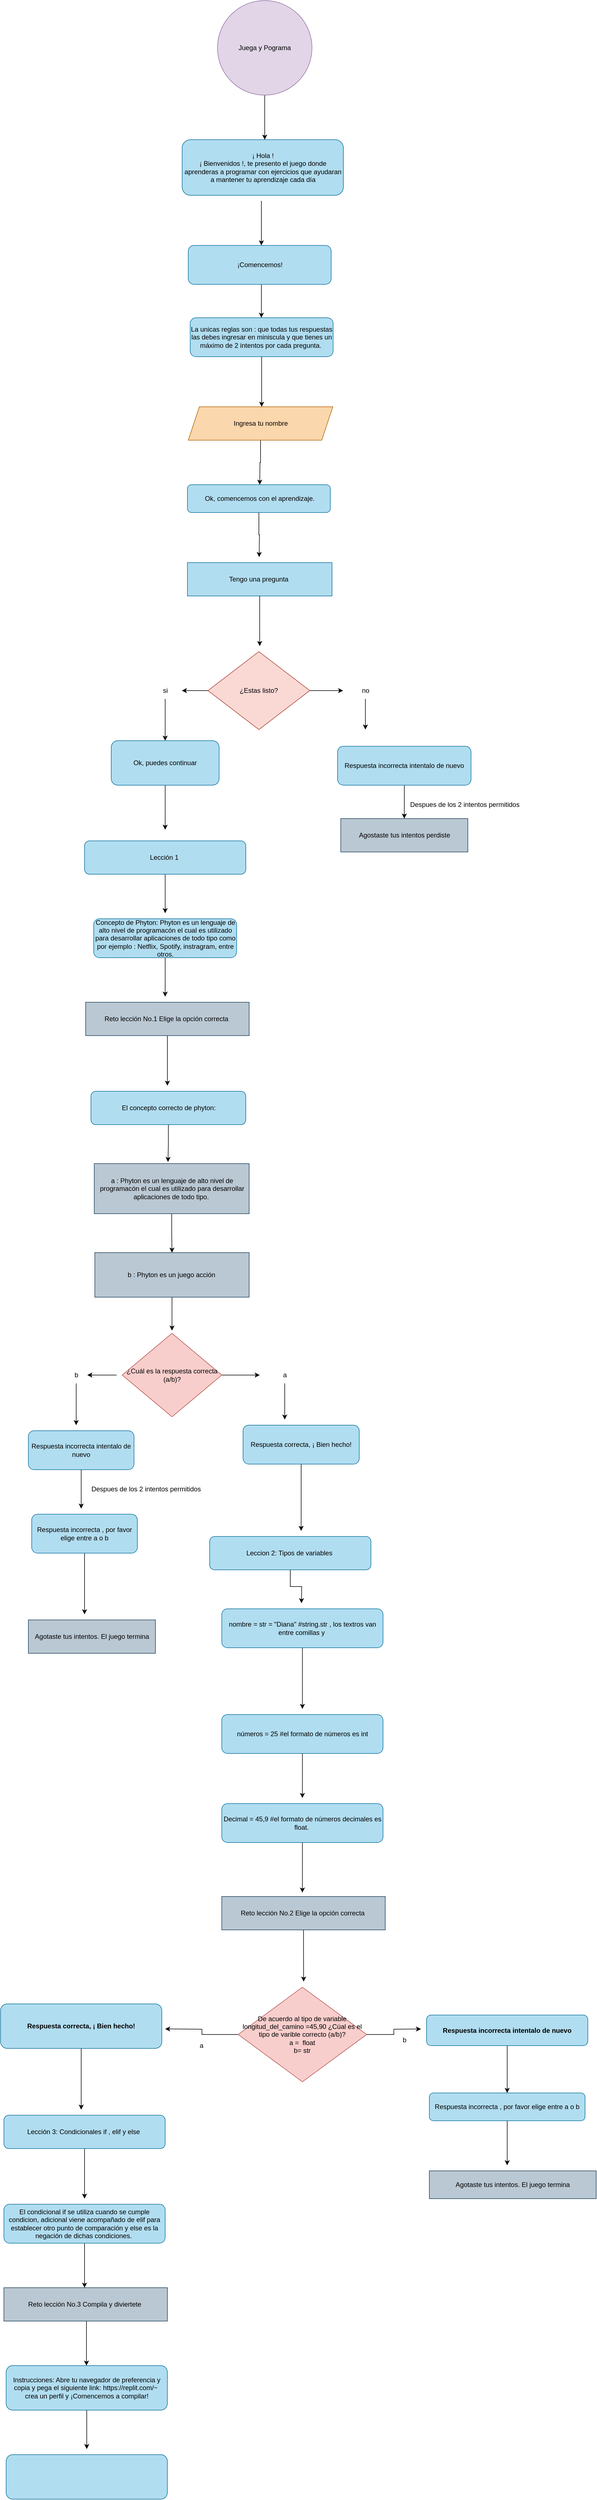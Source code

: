 <mxfile version="21.7.5" type="github">
  <diagram name="Página-1" id="wZ6IoTYDzUvtT-8nd7Mi">
    <mxGraphModel dx="1707" dy="470" grid="1" gridSize="10" guides="1" tooltips="1" connect="1" arrows="1" fold="1" page="1" pageScale="1" pageWidth="827" pageHeight="1169" math="0" shadow="0">
      <root>
        <mxCell id="0" />
        <mxCell id="1" parent="0" />
        <mxCell id="Ye6Lir1v8M7o-369fLMi-2" style="edgeStyle=orthogonalEdgeStyle;rounded=0;orthogonalLoop=1;jettySize=auto;html=1;" parent="1" source="Ye6Lir1v8M7o-369fLMi-1" edge="1">
          <mxGeometry relative="1" as="geometry">
            <mxPoint x="419" y="290" as="targetPoint" />
          </mxGeometry>
        </mxCell>
        <mxCell id="Ye6Lir1v8M7o-369fLMi-1" value="Juega y Pograma" style="ellipse;whiteSpace=wrap;html=1;aspect=fixed;fillColor=#e1d5e7;strokeColor=#9673a6;" parent="1" vertex="1">
          <mxGeometry x="334" y="40" width="170" height="170" as="geometry" />
        </mxCell>
        <mxCell id="Ye6Lir1v8M7o-369fLMi-4" style="edgeStyle=orthogonalEdgeStyle;rounded=0;orthogonalLoop=1;jettySize=auto;html=1;" parent="1" edge="1">
          <mxGeometry relative="1" as="geometry">
            <mxPoint x="413" y="480" as="targetPoint" />
            <mxPoint x="413" y="400" as="sourcePoint" />
          </mxGeometry>
        </mxCell>
        <mxCell id="Ye6Lir1v8M7o-369fLMi-6" style="edgeStyle=orthogonalEdgeStyle;rounded=0;orthogonalLoop=1;jettySize=auto;html=1;" parent="1" edge="1">
          <mxGeometry relative="1" as="geometry">
            <mxPoint x="413" y="610" as="targetPoint" />
            <mxPoint x="413" y="550" as="sourcePoint" />
          </mxGeometry>
        </mxCell>
        <mxCell id="Ye6Lir1v8M7o-369fLMi-58" style="edgeStyle=orthogonalEdgeStyle;rounded=0;orthogonalLoop=1;jettySize=auto;html=1;" parent="1" source="Ye6Lir1v8M7o-369fLMi-7" edge="1">
          <mxGeometry relative="1" as="geometry">
            <mxPoint x="410" y="910" as="targetPoint" />
          </mxGeometry>
        </mxCell>
        <mxCell id="Ye6Lir1v8M7o-369fLMi-7" value="Ingresa tu nombre" style="shape=parallelogram;perimeter=parallelogramPerimeter;whiteSpace=wrap;html=1;fixedSize=1;fillColor=#fad7ac;strokeColor=#b46504;" parent="1" vertex="1">
          <mxGeometry x="281.5" y="770" width="260" height="60" as="geometry" />
        </mxCell>
        <mxCell id="Ye6Lir1v8M7o-369fLMi-95" style="edgeStyle=orthogonalEdgeStyle;rounded=0;orthogonalLoop=1;jettySize=auto;html=1;" parent="1" source="Ye6Lir1v8M7o-369fLMi-20" edge="1">
          <mxGeometry relative="1" as="geometry">
            <mxPoint x="244" y="1990" as="targetPoint" />
          </mxGeometry>
        </mxCell>
        <mxCell id="Ye6Lir1v8M7o-369fLMi-20" value="Reto lección No.1 Elige la opción correcta&amp;nbsp;" style="rounded=0;whiteSpace=wrap;html=1;fillColor=#bac8d3;strokeColor=#23445d;" parent="1" vertex="1">
          <mxGeometry x="97" y="1840" width="294" height="60" as="geometry" />
        </mxCell>
        <mxCell id="Ye6Lir1v8M7o-369fLMi-22" value="¡ Hola !&lt;br style=&quot;border-color: var(--border-color);&quot;&gt;¡ Bienvenidos !, te presento el juego donde aprenderas a programar con ejercicios que ayudaran a mantener tu aprendizaje cada día" style="rounded=1;whiteSpace=wrap;html=1;fillColor=#b1ddf0;strokeColor=#10739e;" parent="1" vertex="1">
          <mxGeometry x="270.5" y="290" width="290" height="100" as="geometry" />
        </mxCell>
        <mxCell id="Ye6Lir1v8M7o-369fLMi-23" value="¡Comencemos!" style="rounded=1;whiteSpace=wrap;html=1;fillColor=#b1ddf0;strokeColor=#10739e;" parent="1" vertex="1">
          <mxGeometry x="281.5" y="480" width="257" height="70" as="geometry" />
        </mxCell>
        <mxCell id="Ye6Lir1v8M7o-369fLMi-76" style="edgeStyle=orthogonalEdgeStyle;rounded=0;orthogonalLoop=1;jettySize=auto;html=1;exitX=0.5;exitY=1;exitDx=0;exitDy=0;" parent="1" source="Ye6Lir1v8M7o-369fLMi-24" edge="1">
          <mxGeometry relative="1" as="geometry">
            <mxPoint x="409" y="1040" as="targetPoint" />
          </mxGeometry>
        </mxCell>
        <mxCell id="Ye6Lir1v8M7o-369fLMi-24" value="&amp;nbsp;Ok, comencemos con el aprendizaje." style="rounded=1;whiteSpace=wrap;html=1;fillColor=#b1ddf0;strokeColor=#10739e;" parent="1" vertex="1">
          <mxGeometry x="280" y="910" width="257" height="50" as="geometry" />
        </mxCell>
        <mxCell id="Ye6Lir1v8M7o-369fLMi-93" style="edgeStyle=orthogonalEdgeStyle;rounded=0;orthogonalLoop=1;jettySize=auto;html=1;" parent="1" source="Ye6Lir1v8M7o-369fLMi-26" edge="1">
          <mxGeometry relative="1" as="geometry">
            <mxPoint x="240" y="1830" as="targetPoint" />
          </mxGeometry>
        </mxCell>
        <mxCell id="Ye6Lir1v8M7o-369fLMi-26" value="Concepto de Phyton: Phyton es un lenguaje de alto nivel de programacón el cual es utilizado para desarrollar aplicaciones de todo tipo como por ejemplo : Netflix, Spotify, instragram, entre otros." style="rounded=1;whiteSpace=wrap;html=1;fillColor=#b1ddf0;strokeColor=#10739e;" parent="1" vertex="1">
          <mxGeometry x="111.5" y="1690" width="257" height="70" as="geometry" />
        </mxCell>
        <mxCell id="Ye6Lir1v8M7o-369fLMi-100" style="edgeStyle=orthogonalEdgeStyle;rounded=0;orthogonalLoop=1;jettySize=auto;html=1;exitX=1;exitY=0.5;exitDx=0;exitDy=0;" parent="1" edge="1">
          <mxGeometry relative="1" as="geometry">
            <mxPoint x="410" y="2510" as="targetPoint" />
            <mxPoint x="338.75" y="2510" as="sourcePoint" />
          </mxGeometry>
        </mxCell>
        <mxCell id="Ye6Lir1v8M7o-369fLMi-101" style="edgeStyle=orthogonalEdgeStyle;rounded=0;orthogonalLoop=1;jettySize=auto;html=1;exitX=0;exitY=0.5;exitDx=0;exitDy=0;" parent="1" edge="1">
          <mxGeometry relative="1" as="geometry">
            <mxPoint x="100" y="2510" as="targetPoint" />
            <mxPoint x="152.75" y="2510" as="sourcePoint" />
          </mxGeometry>
        </mxCell>
        <mxCell id="Ye6Lir1v8M7o-369fLMi-98" style="edgeStyle=orthogonalEdgeStyle;rounded=0;orthogonalLoop=1;jettySize=auto;html=1;entryX=0.5;entryY=0;entryDx=0;entryDy=0;" parent="1" source="Ye6Lir1v8M7o-369fLMi-32" target="Ye6Lir1v8M7o-369fLMi-33" edge="1">
          <mxGeometry relative="1" as="geometry" />
        </mxCell>
        <mxCell id="Ye6Lir1v8M7o-369fLMi-32" value="a : Phyton es un lenguaje de alto nivel de programacón el cual es utilizado para desarrollar aplicaciones de todo tipo.&amp;nbsp;" style="rounded=0;whiteSpace=wrap;html=1;fillColor=#bac8d3;strokeColor=#23445d;" parent="1" vertex="1">
          <mxGeometry x="112.5" y="2130" width="278.5" height="90" as="geometry" />
        </mxCell>
        <mxCell id="Ye6Lir1v8M7o-369fLMi-99" style="edgeStyle=orthogonalEdgeStyle;rounded=0;orthogonalLoop=1;jettySize=auto;html=1;" parent="1" source="Ye6Lir1v8M7o-369fLMi-33" edge="1">
          <mxGeometry relative="1" as="geometry">
            <mxPoint x="252.25" y="2430" as="targetPoint" />
          </mxGeometry>
        </mxCell>
        <mxCell id="Ye6Lir1v8M7o-369fLMi-33" value="b : Phyton es un juego acción&amp;nbsp;" style="rounded=0;whiteSpace=wrap;html=1;fillColor=#bac8d3;strokeColor=#23445d;" parent="1" vertex="1">
          <mxGeometry x="113.5" y="2290" width="277.5" height="80" as="geometry" />
        </mxCell>
        <mxCell id="Ye6Lir1v8M7o-369fLMi-44" value="Despues de los 2 intentos permitidos&amp;nbsp;" style="text;html=1;align=center;verticalAlign=middle;resizable=0;points=[];autosize=1;strokeColor=none;fillColor=none;" parent="1" vertex="1">
          <mxGeometry x="670" y="1470" width="220" height="30" as="geometry" />
        </mxCell>
        <mxCell id="Ye6Lir1v8M7o-369fLMi-111" style="edgeStyle=orthogonalEdgeStyle;rounded=0;orthogonalLoop=1;jettySize=auto;html=1;" parent="1" source="Ye6Lir1v8M7o-369fLMi-46" edge="1">
          <mxGeometry relative="1" as="geometry">
            <mxPoint x="484.5" y="2790" as="targetPoint" />
          </mxGeometry>
        </mxCell>
        <mxCell id="Ye6Lir1v8M7o-369fLMi-46" value="Respuesta correcta, ¡ Bien hecho!" style="rounded=1;whiteSpace=wrap;html=1;fillColor=#b1ddf0;strokeColor=#10739e;" parent="1" vertex="1">
          <mxGeometry x="380" y="2600" width="209" height="70" as="geometry" />
        </mxCell>
        <mxCell id="Ye6Lir1v8M7o-369fLMi-92" style="edgeStyle=orthogonalEdgeStyle;rounded=0;orthogonalLoop=1;jettySize=auto;html=1;exitX=0.5;exitY=1;exitDx=0;exitDy=0;" parent="1" source="Ye6Lir1v8M7o-369fLMi-51" edge="1">
          <mxGeometry relative="1" as="geometry">
            <mxPoint x="240" y="1680" as="targetPoint" />
          </mxGeometry>
        </mxCell>
        <mxCell id="Ye6Lir1v8M7o-369fLMi-51" value="Lección 1&amp;nbsp;" style="rounded=1;whiteSpace=wrap;html=1;fillColor=#b1ddf0;strokeColor=#10739e;" parent="1" vertex="1">
          <mxGeometry x="95" y="1550" width="290" height="60" as="geometry" />
        </mxCell>
        <mxCell id="Ye6Lir1v8M7o-369fLMi-56" style="edgeStyle=orthogonalEdgeStyle;rounded=0;orthogonalLoop=1;jettySize=auto;html=1;" parent="1" source="Ye6Lir1v8M7o-369fLMi-55" edge="1">
          <mxGeometry relative="1" as="geometry">
            <mxPoint x="413.5" y="770" as="targetPoint" />
          </mxGeometry>
        </mxCell>
        <mxCell id="Ye6Lir1v8M7o-369fLMi-55" value="La unicas reglas son : que todas tus respuestas las debes ingresar en miniscula y que tienes un máximo de 2 intentos por cada pregunta.&amp;nbsp;" style="rounded=1;whiteSpace=wrap;html=1;fillColor=#b1ddf0;strokeColor=#10739e;" parent="1" vertex="1">
          <mxGeometry x="285" y="610" width="257" height="70" as="geometry" />
        </mxCell>
        <mxCell id="Ye6Lir1v8M7o-369fLMi-77" style="edgeStyle=orthogonalEdgeStyle;rounded=0;orthogonalLoop=1;jettySize=auto;html=1;exitX=0.5;exitY=1;exitDx=0;exitDy=0;" parent="1" source="Ye6Lir1v8M7o-369fLMi-61" edge="1">
          <mxGeometry relative="1" as="geometry">
            <mxPoint x="410" y="1200" as="targetPoint" />
          </mxGeometry>
        </mxCell>
        <mxCell id="Ye6Lir1v8M7o-369fLMi-61" value="Tengo una pregunta&amp;nbsp;" style="rounded=0;whiteSpace=wrap;html=1;fillColor=#b1ddf0;strokeColor=#10739e;" parent="1" vertex="1">
          <mxGeometry x="280" y="1050" width="260" height="60" as="geometry" />
        </mxCell>
        <mxCell id="Ye6Lir1v8M7o-369fLMi-72" style="edgeStyle=orthogonalEdgeStyle;rounded=0;orthogonalLoop=1;jettySize=auto;html=1;" parent="1" source="Ye6Lir1v8M7o-369fLMi-67" edge="1">
          <mxGeometry relative="1" as="geometry">
            <mxPoint x="560" y="1280" as="targetPoint" />
          </mxGeometry>
        </mxCell>
        <mxCell id="Ye6Lir1v8M7o-369fLMi-73" style="edgeStyle=orthogonalEdgeStyle;rounded=0;orthogonalLoop=1;jettySize=auto;html=1;exitX=0;exitY=0.5;exitDx=0;exitDy=0;" parent="1" source="Ye6Lir1v8M7o-369fLMi-67" edge="1">
          <mxGeometry relative="1" as="geometry">
            <mxPoint x="270" y="1280" as="targetPoint" />
          </mxGeometry>
        </mxCell>
        <mxCell id="Ye6Lir1v8M7o-369fLMi-67" value="¿Estas listo?" style="rhombus;whiteSpace=wrap;html=1;fillColor=#fad9d5;strokeColor=#ae4132;" parent="1" vertex="1">
          <mxGeometry x="317" y="1210" width="183" height="140" as="geometry" />
        </mxCell>
        <mxCell id="Ye6Lir1v8M7o-369fLMi-78" style="edgeStyle=orthogonalEdgeStyle;rounded=0;orthogonalLoop=1;jettySize=auto;html=1;" parent="1" source="Ye6Lir1v8M7o-369fLMi-74" edge="1">
          <mxGeometry relative="1" as="geometry">
            <mxPoint x="240" y="1370" as="targetPoint" />
          </mxGeometry>
        </mxCell>
        <mxCell id="Ye6Lir1v8M7o-369fLMi-74" value="si" style="text;html=1;align=center;verticalAlign=middle;resizable=0;points=[];autosize=1;strokeColor=none;fillColor=none;" parent="1" vertex="1">
          <mxGeometry x="225" y="1265" width="30" height="30" as="geometry" />
        </mxCell>
        <mxCell id="Ye6Lir1v8M7o-369fLMi-82" style="edgeStyle=orthogonalEdgeStyle;rounded=0;orthogonalLoop=1;jettySize=auto;html=1;" parent="1" source="Ye6Lir1v8M7o-369fLMi-75" edge="1">
          <mxGeometry relative="1" as="geometry">
            <mxPoint x="600" y="1350" as="targetPoint" />
          </mxGeometry>
        </mxCell>
        <mxCell id="Ye6Lir1v8M7o-369fLMi-75" value="no" style="text;html=1;align=center;verticalAlign=middle;resizable=0;points=[];autosize=1;strokeColor=none;fillColor=none;" parent="1" vertex="1">
          <mxGeometry x="580" y="1265" width="40" height="30" as="geometry" />
        </mxCell>
        <mxCell id="Ye6Lir1v8M7o-369fLMi-114" style="edgeStyle=orthogonalEdgeStyle;rounded=0;orthogonalLoop=1;jettySize=auto;html=1;" parent="1" source="Ye6Lir1v8M7o-369fLMi-81" edge="1">
          <mxGeometry relative="1" as="geometry">
            <mxPoint x="240" y="1530" as="targetPoint" />
          </mxGeometry>
        </mxCell>
        <mxCell id="Ye6Lir1v8M7o-369fLMi-81" value="Ok, puedes continuar" style="rounded=1;whiteSpace=wrap;html=1;fillColor=#b1ddf0;strokeColor=#10739e;" parent="1" vertex="1">
          <mxGeometry x="143" y="1370" width="194" height="80" as="geometry" />
        </mxCell>
        <mxCell id="Ye6Lir1v8M7o-369fLMi-113" style="edgeStyle=orthogonalEdgeStyle;rounded=0;orthogonalLoop=1;jettySize=auto;html=1;entryX=0.5;entryY=0;entryDx=0;entryDy=0;" parent="1" source="Ye6Lir1v8M7o-369fLMi-83" target="Ye6Lir1v8M7o-369fLMi-86" edge="1">
          <mxGeometry relative="1" as="geometry" />
        </mxCell>
        <mxCell id="Ye6Lir1v8M7o-369fLMi-83" value="Respuesta incorrecta intentalo de nuevo" style="rounded=1;whiteSpace=wrap;html=1;fillColor=#b1ddf0;strokeColor=#10739e;" parent="1" vertex="1">
          <mxGeometry x="550" y="1380" width="240" height="70" as="geometry" />
        </mxCell>
        <mxCell id="Ye6Lir1v8M7o-369fLMi-86" value="Agostaste tus intentos perdiste" style="rounded=0;whiteSpace=wrap;html=1;fillColor=#bac8d3;strokeColor=#23445d;" parent="1" vertex="1">
          <mxGeometry x="555.75" y="1510" width="228.5" height="60" as="geometry" />
        </mxCell>
        <mxCell id="Ye6Lir1v8M7o-369fLMi-97" style="edgeStyle=orthogonalEdgeStyle;rounded=0;orthogonalLoop=1;jettySize=auto;html=1;entryX=0.476;entryY=-0.033;entryDx=0;entryDy=0;entryPerimeter=0;" parent="1" source="Ye6Lir1v8M7o-369fLMi-96" target="Ye6Lir1v8M7o-369fLMi-32" edge="1">
          <mxGeometry relative="1" as="geometry" />
        </mxCell>
        <mxCell id="Ye6Lir1v8M7o-369fLMi-96" value="El concepto correcto de phyton:" style="rounded=1;whiteSpace=wrap;html=1;fillColor=#b1ddf0;strokeColor=#10739e;" parent="1" vertex="1">
          <mxGeometry x="106.5" y="2000" width="278.5" height="60" as="geometry" />
        </mxCell>
        <mxCell id="Ye6Lir1v8M7o-369fLMi-104" style="edgeStyle=orthogonalEdgeStyle;rounded=0;orthogonalLoop=1;jettySize=auto;html=1;" parent="1" source="Ye6Lir1v8M7o-369fLMi-102" edge="1">
          <mxGeometry relative="1" as="geometry">
            <mxPoint x="455" y="2590" as="targetPoint" />
          </mxGeometry>
        </mxCell>
        <mxCell id="Ye6Lir1v8M7o-369fLMi-102" value="a" style="text;html=1;align=center;verticalAlign=middle;resizable=0;points=[];autosize=1;strokeColor=none;fillColor=none;" parent="1" vertex="1">
          <mxGeometry x="440" y="2495" width="30" height="30" as="geometry" />
        </mxCell>
        <mxCell id="Ye6Lir1v8M7o-369fLMi-105" style="edgeStyle=orthogonalEdgeStyle;rounded=0;orthogonalLoop=1;jettySize=auto;html=1;" parent="1" source="Ye6Lir1v8M7o-369fLMi-103" edge="1">
          <mxGeometry relative="1" as="geometry">
            <mxPoint x="80" y="2600" as="targetPoint" />
          </mxGeometry>
        </mxCell>
        <mxCell id="Ye6Lir1v8M7o-369fLMi-103" value="b" style="text;html=1;align=center;verticalAlign=middle;resizable=0;points=[];autosize=1;strokeColor=none;fillColor=none;" parent="1" vertex="1">
          <mxGeometry x="65" y="2495" width="30" height="30" as="geometry" />
        </mxCell>
        <mxCell id="Ye6Lir1v8M7o-369fLMi-108" style="edgeStyle=orthogonalEdgeStyle;rounded=0;orthogonalLoop=1;jettySize=auto;html=1;" parent="1" source="Ye6Lir1v8M7o-369fLMi-106" edge="1">
          <mxGeometry relative="1" as="geometry">
            <mxPoint x="89" y="2750" as="targetPoint" />
          </mxGeometry>
        </mxCell>
        <mxCell id="Ye6Lir1v8M7o-369fLMi-106" value="Respuesta incorrecta intentalo de nuevo" style="rounded=1;whiteSpace=wrap;html=1;fillColor=#b1ddf0;strokeColor=#10739e;" parent="1" vertex="1">
          <mxGeometry x="-6" y="2610" width="190" height="70" as="geometry" />
        </mxCell>
        <mxCell id="Ye6Lir1v8M7o-369fLMi-109" value="Despues de los 2 intentos permitidos&amp;nbsp;" style="text;html=1;align=center;verticalAlign=middle;resizable=0;points=[];autosize=1;strokeColor=none;fillColor=none;" parent="1" vertex="1">
          <mxGeometry x="97" y="2700" width="220" height="30" as="geometry" />
        </mxCell>
        <mxCell id="Ye6Lir1v8M7o-369fLMi-116" style="edgeStyle=orthogonalEdgeStyle;rounded=0;orthogonalLoop=1;jettySize=auto;html=1;exitX=0.5;exitY=1;exitDx=0;exitDy=0;" parent="1" source="Ye6Lir1v8M7o-369fLMi-112" edge="1">
          <mxGeometry relative="1" as="geometry">
            <mxPoint x="485" y="2920" as="targetPoint" />
          </mxGeometry>
        </mxCell>
        <mxCell id="Ye6Lir1v8M7o-369fLMi-112" value="Leccion 2: Tipos de variables&amp;nbsp;" style="rounded=1;whiteSpace=wrap;html=1;fillColor=#b1ddf0;strokeColor=#10739e;" parent="1" vertex="1">
          <mxGeometry x="320" y="2800" width="290" height="60" as="geometry" />
        </mxCell>
        <mxCell id="Ye6Lir1v8M7o-369fLMi-115" value="Agotaste tus intentos. El juego termina" style="rounded=0;whiteSpace=wrap;html=1;fillColor=#bac8d3;strokeColor=#23445d;" parent="1" vertex="1">
          <mxGeometry x="-6" y="2950" width="228.5" height="60" as="geometry" />
        </mxCell>
        <mxCell id="wNHEqdKoxcamqjgHSYH6-6" style="edgeStyle=orthogonalEdgeStyle;rounded=0;orthogonalLoop=1;jettySize=auto;html=1;" edge="1" parent="1" source="Ye6Lir1v8M7o-369fLMi-117">
          <mxGeometry relative="1" as="geometry">
            <mxPoint x="486.75" y="3110" as="targetPoint" />
          </mxGeometry>
        </mxCell>
        <mxCell id="Ye6Lir1v8M7o-369fLMi-117" value="nombre = str = &quot;Diana&quot; #string.str , los textros van entre comillas y&amp;nbsp;" style="rounded=1;whiteSpace=wrap;html=1;fillColor=#b1ddf0;strokeColor=#10739e;" parent="1" vertex="1">
          <mxGeometry x="341.75" y="2930" width="290" height="70" as="geometry" />
        </mxCell>
        <mxCell id="wNHEqdKoxcamqjgHSYH6-2" value="¿Cuál es la respuesta correcta (a/b)?" style="rhombus;whiteSpace=wrap;html=1;fillColor=#f8cecc;strokeColor=#b85450;" vertex="1" parent="1">
          <mxGeometry x="162.75" y="2435" width="179" height="150" as="geometry" />
        </mxCell>
        <mxCell id="wNHEqdKoxcamqjgHSYH6-5" style="edgeStyle=orthogonalEdgeStyle;rounded=0;orthogonalLoop=1;jettySize=auto;html=1;" edge="1" parent="1" source="wNHEqdKoxcamqjgHSYH6-3">
          <mxGeometry relative="1" as="geometry">
            <mxPoint x="95" y="2940" as="targetPoint" />
          </mxGeometry>
        </mxCell>
        <mxCell id="wNHEqdKoxcamqjgHSYH6-3" value="Respuesta incorrecta , por favor elige entre a o b" style="rounded=1;whiteSpace=wrap;html=1;fillColor=#b1ddf0;strokeColor=#10739e;" vertex="1" parent="1">
          <mxGeometry y="2760" width="190" height="70" as="geometry" />
        </mxCell>
        <mxCell id="wNHEqdKoxcamqjgHSYH6-8" style="edgeStyle=orthogonalEdgeStyle;rounded=0;orthogonalLoop=1;jettySize=auto;html=1;" edge="1" parent="1" source="wNHEqdKoxcamqjgHSYH6-7">
          <mxGeometry relative="1" as="geometry">
            <mxPoint x="486.75" y="3270" as="targetPoint" />
          </mxGeometry>
        </mxCell>
        <mxCell id="wNHEqdKoxcamqjgHSYH6-7" value="números = 25 #el formato de números es int" style="rounded=1;whiteSpace=wrap;html=1;fillColor=#b1ddf0;strokeColor=#10739e;" vertex="1" parent="1">
          <mxGeometry x="341.75" y="3120" width="290" height="70" as="geometry" />
        </mxCell>
        <mxCell id="wNHEqdKoxcamqjgHSYH6-10" style="edgeStyle=orthogonalEdgeStyle;rounded=0;orthogonalLoop=1;jettySize=auto;html=1;" edge="1" parent="1" source="wNHEqdKoxcamqjgHSYH6-9">
          <mxGeometry relative="1" as="geometry">
            <mxPoint x="486.75" y="3440" as="targetPoint" />
          </mxGeometry>
        </mxCell>
        <mxCell id="wNHEqdKoxcamqjgHSYH6-9" value="Decimal = 45,9 #el formato de números decimales es float.&amp;nbsp;" style="rounded=1;whiteSpace=wrap;html=1;fillColor=#b1ddf0;strokeColor=#10739e;" vertex="1" parent="1">
          <mxGeometry x="341.75" y="3280" width="290" height="70" as="geometry" />
        </mxCell>
        <mxCell id="wNHEqdKoxcamqjgHSYH6-15" style="edgeStyle=orthogonalEdgeStyle;rounded=0;orthogonalLoop=1;jettySize=auto;html=1;exitX=0.5;exitY=1;exitDx=0;exitDy=0;" edge="1" parent="1" source="wNHEqdKoxcamqjgHSYH6-11">
          <mxGeometry relative="1" as="geometry">
            <mxPoint x="489" y="3600" as="targetPoint" />
          </mxGeometry>
        </mxCell>
        <mxCell id="wNHEqdKoxcamqjgHSYH6-11" value="Reto lección No.2 Elige la opción correcta&amp;nbsp;" style="rounded=0;whiteSpace=wrap;html=1;fillColor=#bac8d3;strokeColor=#23445d;" vertex="1" parent="1">
          <mxGeometry x="341.75" y="3447" width="294" height="60" as="geometry" />
        </mxCell>
        <mxCell id="wNHEqdKoxcamqjgHSYH6-35" style="edgeStyle=orthogonalEdgeStyle;rounded=0;orthogonalLoop=1;jettySize=auto;html=1;" edge="1" parent="1" source="wNHEqdKoxcamqjgHSYH6-16">
          <mxGeometry relative="1" as="geometry">
            <mxPoint x="89" y="3830" as="targetPoint" />
          </mxGeometry>
        </mxCell>
        <mxCell id="wNHEqdKoxcamqjgHSYH6-16" value="Respuesta correcta, ¡ Bien hecho!" style="rounded=1;whiteSpace=wrap;html=1;fillColor=#b1ddf0;strokeColor=#10739e;fontStyle=1" vertex="1" parent="1">
          <mxGeometry x="-56" y="3640" width="290" height="80" as="geometry" />
        </mxCell>
        <mxCell id="wNHEqdKoxcamqjgHSYH6-22" value="a" style="text;html=1;align=center;verticalAlign=middle;resizable=0;points=[];autosize=1;strokeColor=none;fillColor=none;" vertex="1" parent="1">
          <mxGeometry x="290" y="3700" width="30" height="30" as="geometry" />
        </mxCell>
        <mxCell id="wNHEqdKoxcamqjgHSYH6-24" style="edgeStyle=orthogonalEdgeStyle;rounded=0;orthogonalLoop=1;jettySize=auto;html=1;exitX=0;exitY=0.5;exitDx=0;exitDy=0;" edge="1" parent="1" source="wNHEqdKoxcamqjgHSYH6-23">
          <mxGeometry relative="1" as="geometry">
            <mxPoint x="240" y="3685" as="targetPoint" />
          </mxGeometry>
        </mxCell>
        <mxCell id="wNHEqdKoxcamqjgHSYH6-25" style="edgeStyle=orthogonalEdgeStyle;rounded=0;orthogonalLoop=1;jettySize=auto;html=1;exitX=1;exitY=0.5;exitDx=0;exitDy=0;" edge="1" parent="1" source="wNHEqdKoxcamqjgHSYH6-23">
          <mxGeometry relative="1" as="geometry">
            <mxPoint x="700" y="3685" as="targetPoint" />
          </mxGeometry>
        </mxCell>
        <mxCell id="wNHEqdKoxcamqjgHSYH6-23" value="De acuerdo al tipo de variable longitud_del_camino =45,90 ¿Cúal es el tipo de varible correcto (a/b)?&lt;br&gt;a =&amp;nbsp; float&lt;br&gt;b= str" style="rhombus;whiteSpace=wrap;html=1;fillColor=#f8cecc;strokeColor=#b85450;" vertex="1" parent="1">
          <mxGeometry x="371.25" y="3610" width="231" height="170" as="geometry" />
        </mxCell>
        <mxCell id="wNHEqdKoxcamqjgHSYH6-26" value="b" style="text;html=1;align=center;verticalAlign=middle;resizable=0;points=[];autosize=1;strokeColor=none;fillColor=none;" vertex="1" parent="1">
          <mxGeometry x="655" y="3690" width="30" height="30" as="geometry" />
        </mxCell>
        <mxCell id="wNHEqdKoxcamqjgHSYH6-32" value="" style="edgeStyle=orthogonalEdgeStyle;rounded=0;orthogonalLoop=1;jettySize=auto;html=1;" edge="1" parent="1" source="wNHEqdKoxcamqjgHSYH6-27" target="wNHEqdKoxcamqjgHSYH6-29">
          <mxGeometry relative="1" as="geometry" />
        </mxCell>
        <mxCell id="wNHEqdKoxcamqjgHSYH6-27" value="Respuesta incorrecta intentalo de nuevo" style="rounded=1;whiteSpace=wrap;html=1;fillColor=#b1ddf0;strokeColor=#10739e;fontStyle=1" vertex="1" parent="1">
          <mxGeometry x="710" y="3660" width="290" height="55" as="geometry" />
        </mxCell>
        <mxCell id="wNHEqdKoxcamqjgHSYH6-34" style="edgeStyle=orthogonalEdgeStyle;rounded=0;orthogonalLoop=1;jettySize=auto;html=1;" edge="1" parent="1" source="wNHEqdKoxcamqjgHSYH6-29">
          <mxGeometry relative="1" as="geometry">
            <mxPoint x="855" y="3930" as="targetPoint" />
          </mxGeometry>
        </mxCell>
        <mxCell id="wNHEqdKoxcamqjgHSYH6-29" value="Respuesta incorrecta , por favor elige entre a o b" style="rounded=1;whiteSpace=wrap;html=1;fillColor=#b1ddf0;strokeColor=#10739e;" vertex="1" parent="1">
          <mxGeometry x="715" y="3800" width="280" height="50" as="geometry" />
        </mxCell>
        <mxCell id="wNHEqdKoxcamqjgHSYH6-33" value="Agotaste tus intentos. El juego termina" style="rounded=0;whiteSpace=wrap;html=1;fillColor=#bac8d3;strokeColor=#23445d;" vertex="1" parent="1">
          <mxGeometry x="715" y="3940" width="300" height="50" as="geometry" />
        </mxCell>
        <mxCell id="wNHEqdKoxcamqjgHSYH6-37" style="edgeStyle=orthogonalEdgeStyle;rounded=0;orthogonalLoop=1;jettySize=auto;html=1;exitX=0.5;exitY=1;exitDx=0;exitDy=0;" edge="1" parent="1" source="wNHEqdKoxcamqjgHSYH6-36">
          <mxGeometry relative="1" as="geometry">
            <mxPoint x="95" y="3990" as="targetPoint" />
          </mxGeometry>
        </mxCell>
        <mxCell id="wNHEqdKoxcamqjgHSYH6-36" value="Lección 3: Condicionales if , elif y else&amp;nbsp;" style="rounded=1;whiteSpace=wrap;html=1;fillColor=#b1ddf0;strokeColor=#10739e;" vertex="1" parent="1">
          <mxGeometry x="-50" y="3840" width="290" height="60" as="geometry" />
        </mxCell>
        <mxCell id="wNHEqdKoxcamqjgHSYH6-40" style="edgeStyle=orthogonalEdgeStyle;rounded=0;orthogonalLoop=1;jettySize=auto;html=1;exitX=0.5;exitY=1;exitDx=0;exitDy=0;" edge="1" parent="1" source="wNHEqdKoxcamqjgHSYH6-38">
          <mxGeometry relative="1" as="geometry">
            <mxPoint x="95" y="4150" as="targetPoint" />
          </mxGeometry>
        </mxCell>
        <mxCell id="wNHEqdKoxcamqjgHSYH6-38" value="El condicional if se utiliza cuando se cumple condicion, adicional viene acompañado de elif para establecer otro punto de comparación y else es la negación de dichas condiciones.&amp;nbsp;" style="rounded=1;whiteSpace=wrap;html=1;fillColor=#b1ddf0;strokeColor=#10739e;" vertex="1" parent="1">
          <mxGeometry x="-50" y="4000" width="290" height="70" as="geometry" />
        </mxCell>
        <mxCell id="wNHEqdKoxcamqjgHSYH6-43" value="Reto lección No.3 Compila y diviertete&amp;nbsp;" style="rounded=0;whiteSpace=wrap;html=1;fillColor=#bac8d3;strokeColor=#23445d;" vertex="1" parent="1">
          <mxGeometry x="-50" y="4150" width="294" height="60" as="geometry" />
        </mxCell>
        <mxCell id="wNHEqdKoxcamqjgHSYH6-46" style="edgeStyle=orthogonalEdgeStyle;rounded=0;orthogonalLoop=1;jettySize=auto;html=1;" edge="1" parent="1" source="wNHEqdKoxcamqjgHSYH6-44">
          <mxGeometry relative="1" as="geometry">
            <mxPoint x="99" y="4440" as="targetPoint" />
          </mxGeometry>
        </mxCell>
        <mxCell id="wNHEqdKoxcamqjgHSYH6-44" value="Instrucciones: Abre tu navegador de preferencia y copia y pega el siguiente link:&amp;nbsp;https://replit.com/~&amp;nbsp;&lt;br&gt;crea un perfil y ¡Comencemos a compilar!" style="rounded=1;whiteSpace=wrap;html=1;fillColor=#b1ddf0;strokeColor=#10739e;" vertex="1" parent="1">
          <mxGeometry x="-46" y="4290" width="290" height="80" as="geometry" />
        </mxCell>
        <mxCell id="wNHEqdKoxcamqjgHSYH6-45" style="edgeStyle=orthogonalEdgeStyle;rounded=0;orthogonalLoop=1;jettySize=auto;html=1;exitX=0.5;exitY=1;exitDx=0;exitDy=0;" edge="1" parent="1">
          <mxGeometry relative="1" as="geometry">
            <mxPoint x="98.5" y="4290" as="targetPoint" />
            <mxPoint x="98.5" y="4210" as="sourcePoint" />
            <Array as="points">
              <mxPoint x="98.5" y="4270" />
              <mxPoint x="98.5" y="4270" />
            </Array>
          </mxGeometry>
        </mxCell>
        <mxCell id="wNHEqdKoxcamqjgHSYH6-47" value="" style="rounded=1;whiteSpace=wrap;html=1;fillColor=#b1ddf0;strokeColor=#10739e;" vertex="1" parent="1">
          <mxGeometry x="-46" y="4450" width="290" height="80" as="geometry" />
        </mxCell>
      </root>
    </mxGraphModel>
  </diagram>
</mxfile>
